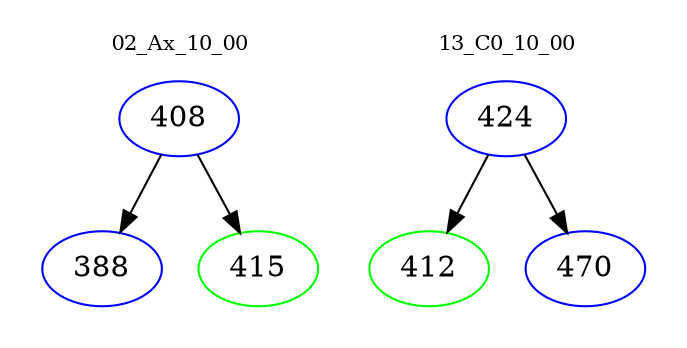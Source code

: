 digraph{
subgraph cluster_0 {
color = white
label = "02_Ax_10_00";
fontsize=10;
T0_408 [label="408", color="blue"]
T0_408 -> T0_388 [color="black"]
T0_388 [label="388", color="blue"]
T0_408 -> T0_415 [color="black"]
T0_415 [label="415", color="green"]
}
subgraph cluster_1 {
color = white
label = "13_C0_10_00";
fontsize=10;
T1_424 [label="424", color="blue"]
T1_424 -> T1_412 [color="black"]
T1_412 [label="412", color="green"]
T1_424 -> T1_470 [color="black"]
T1_470 [label="470", color="blue"]
}
}
